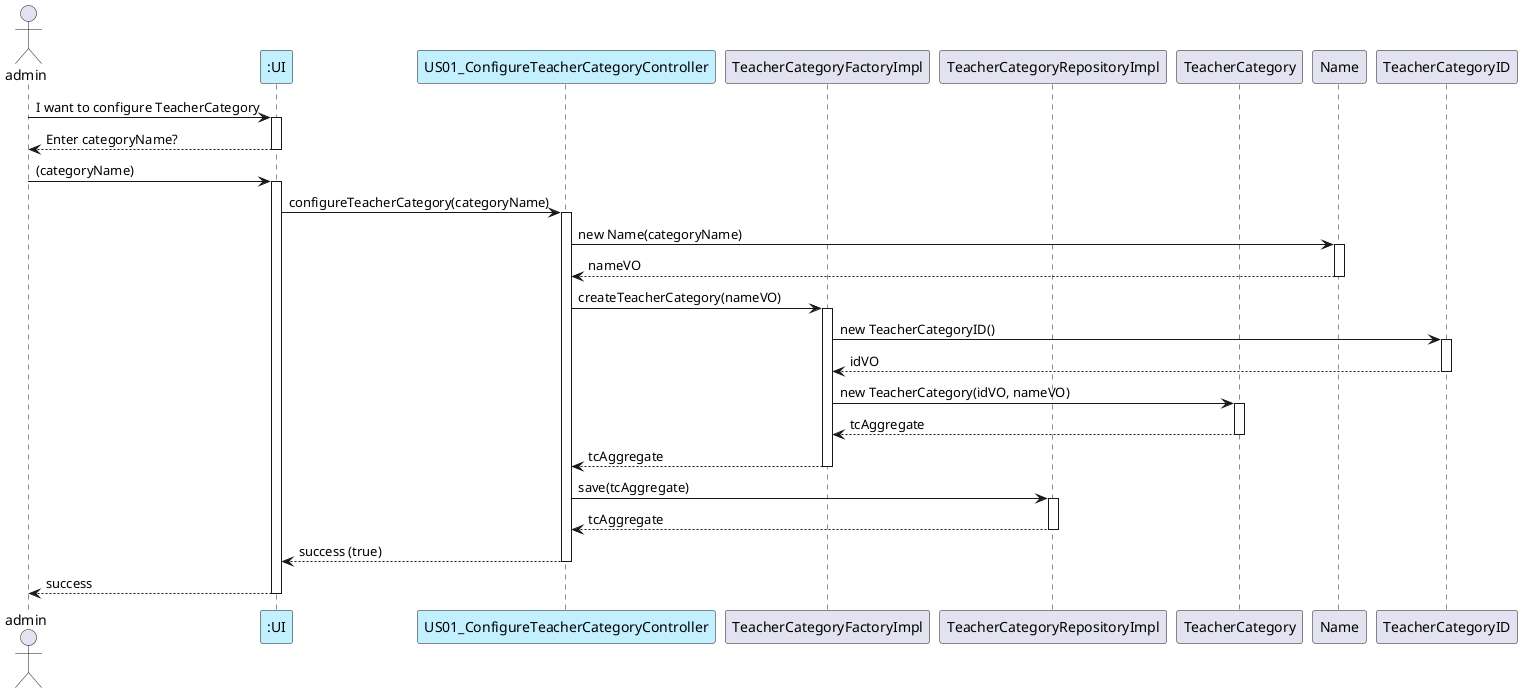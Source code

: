 @startuml

actor admin

participant ":UI" as UI #application
participant "US01_ConfigureTeacherCategoryController" as Controller #application
participant "TeacherCategoryFactoryImpl" as Factory
participant "TeacherCategoryRepositoryImpl" as Repository
participant "TeacherCategory" as Aggregate
participant "Name" as VOName
participant "TeacherCategoryID" as VOId

' Step 1: Admin interacts with UI
admin -> UI ++ : I want to configure TeacherCategory
UI --> admin -- : Enter categoryName?

admin -> UI ++ : (categoryName)
UI -> Controller ++ : configureTeacherCategory(categoryName)

' Step 2: Controller creates Name VO and delegates to Factory
Controller -> VOName ++ : new Name(categoryName)
VOName --> Controller -- : nameVO

Controller -> Factory ++ : createTeacherCategory(nameVO)

' Step 3: Factory creates ID and Aggregate
Factory -> VOId ++ : new TeacherCategoryID()
VOId --> Factory -- : idVO

Factory -> Aggregate ++ : new TeacherCategory(idVO, nameVO)
Aggregate --> Factory -- : tcAggregate

Factory --> Controller -- : tcAggregate

' Step 4: Controller persists aggregate through repository
Controller -> Repository ++ : save(tcAggregate)
Repository --> Controller -- : tcAggregate

' Step 5: Return to UI and admin
Controller --> UI -- : success (true)
UI --> admin -- : success

@enduml